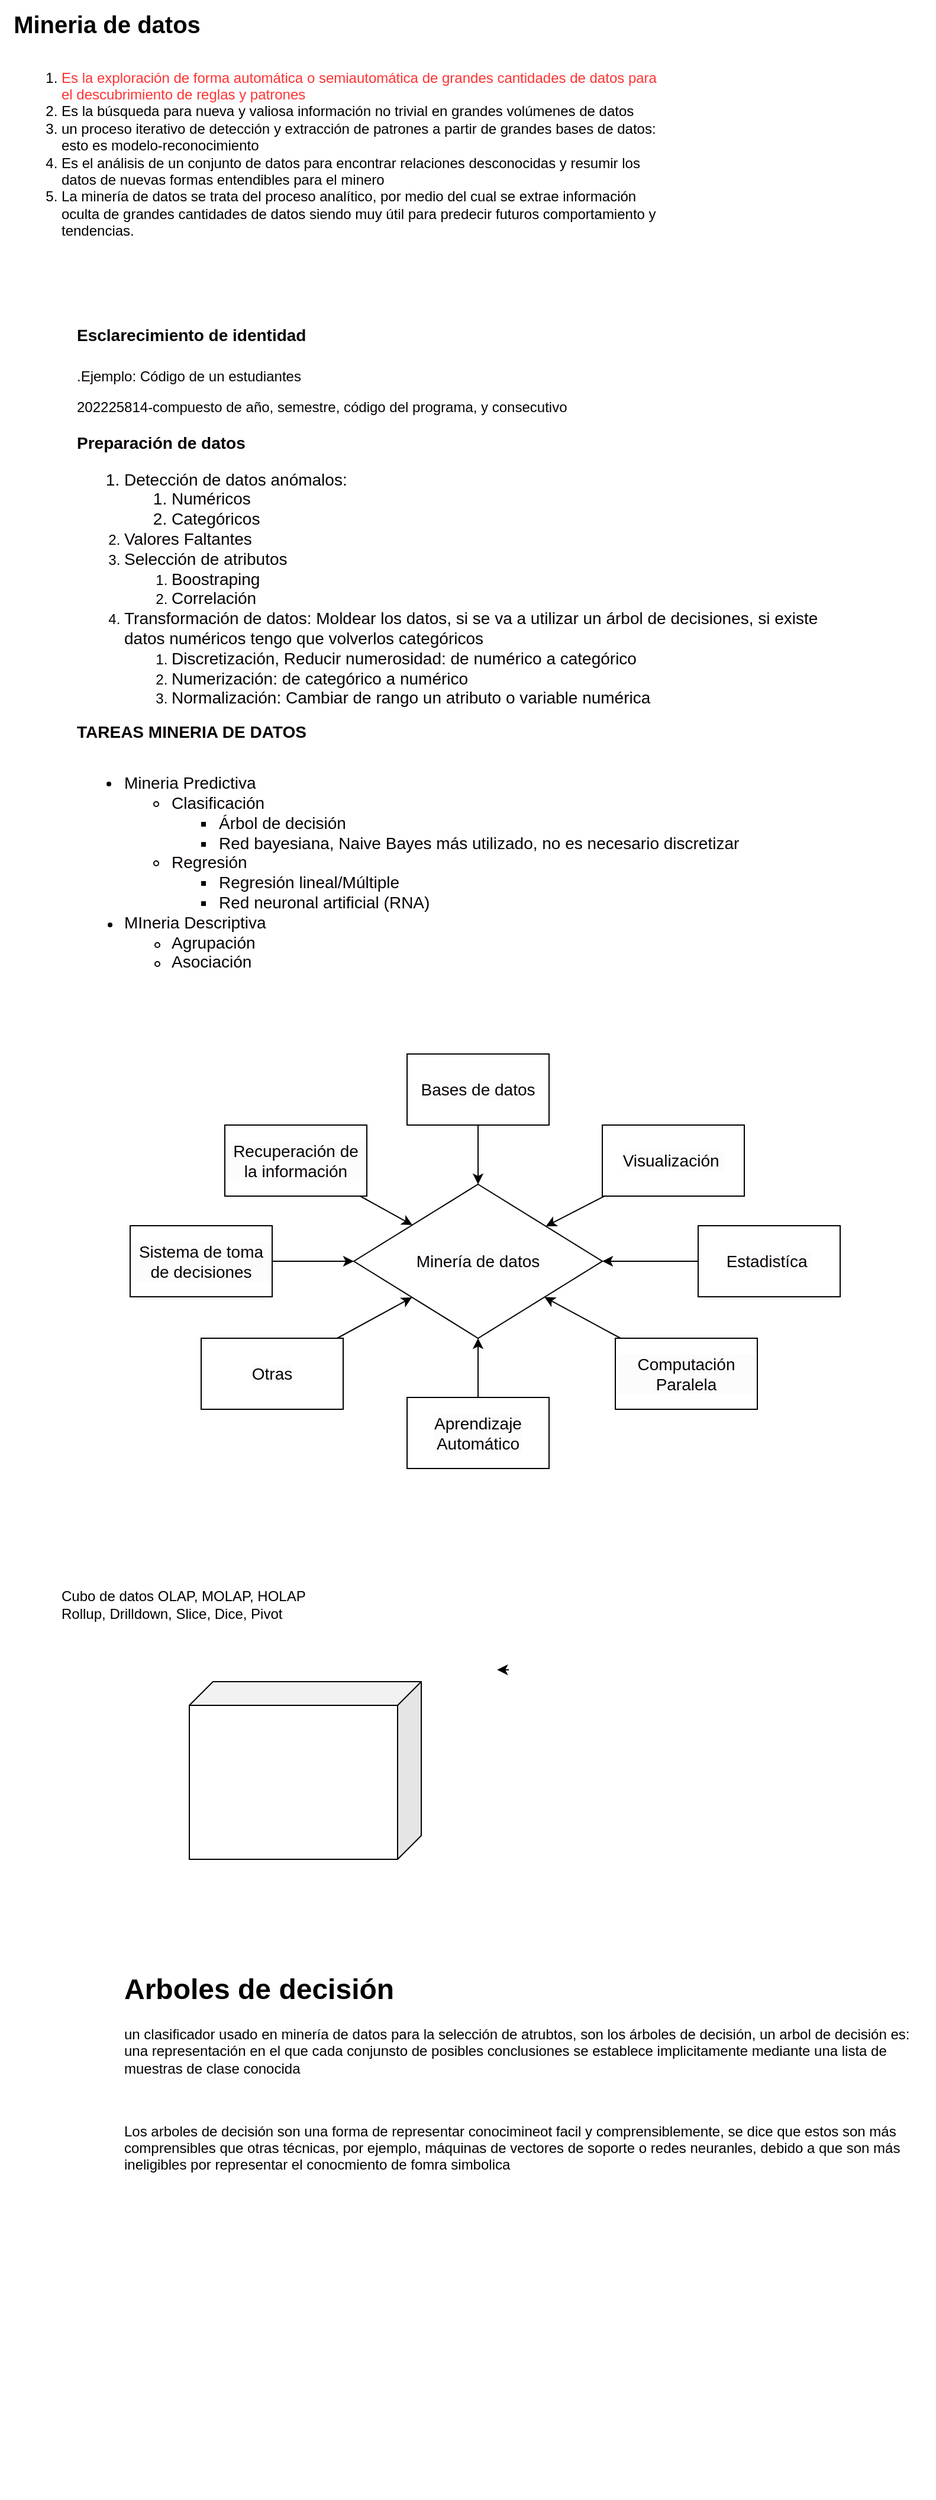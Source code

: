 <mxfile version="20.8.23" type="github">
  <diagram name="Página-1" id="TSq5aVHbMTyvOQhU0XD-">
    <mxGraphModel dx="1434" dy="796" grid="1" gridSize="10" guides="1" tooltips="1" connect="1" arrows="1" fold="1" page="1" pageScale="1" pageWidth="827" pageHeight="1169" math="0" shadow="0">
      <root>
        <mxCell id="0" />
        <mxCell id="1" parent="0" />
        <mxCell id="IPiXcc0ootGk9iN5v62f-1" value="&lt;b&gt;&lt;font style=&quot;font-size: 20px;&quot;&gt;Mineria de datos&lt;/font&gt;&lt;/b&gt;" style="text;html=1;align=center;verticalAlign=middle;resizable=0;points=[];autosize=1;strokeColor=none;fillColor=none;" parent="1" vertex="1">
          <mxGeometry x="10" y="30" width="180" height="40" as="geometry" />
        </mxCell>
        <mxCell id="IPiXcc0ootGk9iN5v62f-2" value="&lt;div style=&quot;&quot;&gt;&lt;ol&gt;&lt;li&gt;&lt;span style=&quot;background-color: initial;&quot;&gt;&lt;font color=&quot;#ff3333&quot;&gt;Es la exploración de forma automática o semiautomática de grandes cantidades de datos para el descubrimiento de reglas y patrones&lt;/font&gt;&lt;/span&gt;&lt;/li&gt;&lt;li&gt;Es la búsqueda para nueva y valiosa información no trivial en grandes volúmenes de datos&lt;/li&gt;&lt;li&gt;un proceso iterativo de detección y extracción de patrones a partir de grandes bases de datos: esto es modelo-reconocimiento&amp;nbsp;&lt;/li&gt;&lt;li&gt;Es el análisis de un conjunto de datos para encontrar relaciones desconocidas y resumir los datos de nuevas formas entendibles para el minero&amp;nbsp;&lt;/li&gt;&lt;li&gt;La minería de datos se trata del proceso analítico, por medio del cual se extrae información oculta de grandes cantidades de datos siendo muy útil para predecir futuros comportamiento y tendencias.&lt;/li&gt;&lt;/ol&gt;&lt;/div&gt;" style="text;html=1;strokeColor=none;fillColor=none;align=left;verticalAlign=middle;whiteSpace=wrap;rounded=0;" parent="1" vertex="1">
          <mxGeometry x="20" y="80" width="545" height="160" as="geometry" />
        </mxCell>
        <mxCell id="IPiXcc0ootGk9iN5v62f-8" value="&lt;h1&gt;&lt;font style=&quot;font-size: 14px;&quot;&gt;Esclarecimiento de identidad&amp;nbsp;&lt;/font&gt;&lt;/h1&gt;&lt;p&gt;.Ejemplo: Código de un estudiantes&lt;/p&gt;&lt;p&gt;202225814-compuesto de año, semestre, código del programa, y consecutivo&lt;/p&gt;&lt;p style=&quot;font-size: 14px;&quot;&gt;&lt;font style=&quot;font-size: 14px;&quot;&gt;&lt;b&gt;Preparación de datos&lt;/b&gt;&lt;/font&gt;&lt;/p&gt;&lt;p style=&quot;&quot;&gt;&lt;/p&gt;&lt;ol style=&quot;&quot;&gt;&lt;li style=&quot;font-size: 14px;&quot;&gt;Detección de datos anómalos:&amp;nbsp;&lt;/li&gt;&lt;ol style=&quot;font-size: 14px;&quot;&gt;&lt;li&gt;Numéricos&lt;/li&gt;&lt;li&gt;Categóricos&lt;/li&gt;&lt;/ol&gt;&lt;li style=&quot;&quot;&gt;&lt;span style=&quot;font-size: 14px;&quot;&gt;Valores Faltantes&lt;/span&gt;&lt;/li&gt;&lt;li style=&quot;&quot;&gt;&lt;span style=&quot;font-size: 14px;&quot;&gt;Selección de atributos&lt;/span&gt;&lt;/li&gt;&lt;ol&gt;&lt;li style=&quot;&quot;&gt;&lt;span style=&quot;font-size: 14px;&quot;&gt;Boostraping&lt;/span&gt;&lt;/li&gt;&lt;li style=&quot;&quot;&gt;&lt;span style=&quot;font-size: 14px;&quot;&gt;Correlación&lt;/span&gt;&lt;/li&gt;&lt;/ol&gt;&lt;li&gt;&lt;span style=&quot;font-size: 14px;&quot;&gt;Transformación de datos: Moldear los datos, si se va a utilizar un árbol&amp;nbsp;de decisiones, si existe datos numéricos tengo que volverlos categóricos&lt;/span&gt;&lt;/li&gt;&lt;ol&gt;&lt;li&gt;&lt;span style=&quot;font-size: 14px;&quot;&gt;Discretización, Reducir&amp;nbsp;numerosidad: de numérico a categórico&amp;nbsp;&lt;/span&gt;&lt;/li&gt;&lt;li&gt;&lt;span style=&quot;font-size: 14px;&quot;&gt;Numerización: de categórico&amp;nbsp;a&amp;nbsp;numérico&lt;/span&gt;&lt;/li&gt;&lt;li&gt;&lt;span style=&quot;font-size: 14px;&quot;&gt;Normalización: Cambiar de rango un atributo o variable numérica&lt;/span&gt;&lt;/li&gt;&lt;/ol&gt;&lt;/ol&gt;&lt;b style=&quot;font-size: 14px;&quot;&gt;TAREAS MINERIA DE DATOS&lt;/b&gt;&lt;br&gt;&lt;br&gt;&lt;ul style=&quot;&quot;&gt;&lt;li style=&quot;font-size: 14px;&quot;&gt;&lt;span style=&quot;font-size: 14px;&quot;&gt;Mineria Predictiva&lt;/span&gt;&lt;/li&gt;&lt;ul style=&quot;&quot;&gt;&lt;li style=&quot;font-size: 14px;&quot;&gt;&lt;span style=&quot;font-size: 14px;&quot;&gt;Clasificación&lt;/span&gt;&lt;/li&gt;&lt;ul style=&quot;font-size: 14px;&quot;&gt;&lt;li&gt;Árbol de decisión&lt;/li&gt;&lt;li&gt;Red bayesiana, Naive Bayes más utilizado, no es necesario discretizar&lt;/li&gt;&lt;/ul&gt;&lt;li style=&quot;font-size: 14px;&quot;&gt;&lt;span style=&quot;font-size: 14px;&quot;&gt;Regresión&lt;/span&gt;&lt;/li&gt;&lt;ul style=&quot;font-size: 14px;&quot;&gt;&lt;li&gt;Regresión lineal/Múltiple&lt;/li&gt;&lt;li&gt;Red neuronal artificial (RNA)&lt;/li&gt;&lt;/ul&gt;&lt;/ul&gt;&lt;li&gt;&lt;span style=&quot;font-size: 14px;&quot;&gt;MIneria Descriptiva&lt;/span&gt;&lt;/li&gt;&lt;ul&gt;&lt;li&gt;&lt;span style=&quot;font-size: 14px;&quot;&gt;Agrupación&lt;/span&gt;&lt;/li&gt;&lt;li&gt;&lt;span style=&quot;font-size: 14px;&quot;&gt;Asociación&lt;/span&gt;&lt;/li&gt;&lt;/ul&gt;&lt;/ul&gt;&lt;p&gt;&lt;/p&gt;" style="text;html=1;strokeColor=none;fillColor=none;spacing=5;spacingTop=-20;whiteSpace=wrap;overflow=hidden;rounded=0;fontSize=12;fontColor=#080202;" parent="1" vertex="1">
          <mxGeometry x="70" y="290" width="650" height="590" as="geometry" />
        </mxCell>
        <mxCell id="IPiXcc0ootGk9iN5v62f-14" value="Minería de datos" style="rhombus;whiteSpace=wrap;html=1;labelBackgroundColor=#FCFCFC;fontSize=14;fontColor=#080202;" parent="1" vertex="1">
          <mxGeometry x="309" y="1030" width="210" height="130" as="geometry" />
        </mxCell>
        <mxCell id="IPiXcc0ootGk9iN5v62f-25" value="" style="edgeStyle=none;rounded=0;orthogonalLoop=1;jettySize=auto;html=1;fontSize=14;fontColor=#080202;" parent="1" source="IPiXcc0ootGk9iN5v62f-15" target="IPiXcc0ootGk9iN5v62f-14" edge="1">
          <mxGeometry relative="1" as="geometry" />
        </mxCell>
        <mxCell id="IPiXcc0ootGk9iN5v62f-15" value="Bases de datos" style="rounded=0;whiteSpace=wrap;html=1;labelBackgroundColor=#FCFCFC;fontSize=14;fontColor=#080202;" parent="1" vertex="1">
          <mxGeometry x="354" y="920" width="120" height="60" as="geometry" />
        </mxCell>
        <mxCell id="IPiXcc0ootGk9iN5v62f-26" value="" style="edgeStyle=none;rounded=0;orthogonalLoop=1;jettySize=auto;html=1;fontSize=14;fontColor=#080202;" parent="1" source="IPiXcc0ootGk9iN5v62f-16" target="IPiXcc0ootGk9iN5v62f-14" edge="1">
          <mxGeometry relative="1" as="geometry" />
        </mxCell>
        <mxCell id="IPiXcc0ootGk9iN5v62f-16" value="Visualización&amp;nbsp;" style="rounded=0;whiteSpace=wrap;html=1;labelBackgroundColor=#FCFCFC;fontSize=14;fontColor=#080202;" parent="1" vertex="1">
          <mxGeometry x="519" y="980" width="120" height="60" as="geometry" />
        </mxCell>
        <mxCell id="IPiXcc0ootGk9iN5v62f-27" value="" style="edgeStyle=none;rounded=0;orthogonalLoop=1;jettySize=auto;html=1;fontSize=14;fontColor=#080202;" parent="1" source="IPiXcc0ootGk9iN5v62f-17" target="IPiXcc0ootGk9iN5v62f-14" edge="1">
          <mxGeometry relative="1" as="geometry" />
        </mxCell>
        <mxCell id="IPiXcc0ootGk9iN5v62f-17" value="Estadistíca&amp;nbsp;" style="rounded=0;whiteSpace=wrap;html=1;labelBackgroundColor=#FCFCFC;fontSize=14;fontColor=#080202;" parent="1" vertex="1">
          <mxGeometry x="600" y="1065" width="120" height="60" as="geometry" />
        </mxCell>
        <mxCell id="IPiXcc0ootGk9iN5v62f-28" value="" style="edgeStyle=none;rounded=0;orthogonalLoop=1;jettySize=auto;html=1;fontSize=14;fontColor=#080202;" parent="1" source="IPiXcc0ootGk9iN5v62f-18" target="IPiXcc0ootGk9iN5v62f-14" edge="1">
          <mxGeometry relative="1" as="geometry" />
        </mxCell>
        <mxCell id="IPiXcc0ootGk9iN5v62f-18" value="Computación Paralela" style="rounded=0;whiteSpace=wrap;html=1;labelBackgroundColor=#FCFCFC;fontSize=14;fontColor=#080202;" parent="1" vertex="1">
          <mxGeometry x="530" y="1160" width="120" height="60" as="geometry" />
        </mxCell>
        <mxCell id="IPiXcc0ootGk9iN5v62f-29" value="" style="edgeStyle=none;rounded=0;orthogonalLoop=1;jettySize=auto;html=1;fontSize=14;fontColor=#080202;" parent="1" source="IPiXcc0ootGk9iN5v62f-20" target="IPiXcc0ootGk9iN5v62f-14" edge="1">
          <mxGeometry relative="1" as="geometry" />
        </mxCell>
        <mxCell id="IPiXcc0ootGk9iN5v62f-20" value="Aprendizaje&lt;br&gt;Automático" style="rounded=0;whiteSpace=wrap;html=1;labelBackgroundColor=#FCFCFC;fontSize=14;fontColor=#080202;" parent="1" vertex="1">
          <mxGeometry x="354" y="1210" width="120" height="60" as="geometry" />
        </mxCell>
        <mxCell id="IPiXcc0ootGk9iN5v62f-30" value="" style="edgeStyle=none;rounded=0;orthogonalLoop=1;jettySize=auto;html=1;fontSize=14;fontColor=#080202;" parent="1" source="IPiXcc0ootGk9iN5v62f-21" target="IPiXcc0ootGk9iN5v62f-14" edge="1">
          <mxGeometry relative="1" as="geometry" />
        </mxCell>
        <mxCell id="IPiXcc0ootGk9iN5v62f-21" value="Otras" style="rounded=0;whiteSpace=wrap;html=1;labelBackgroundColor=#FCFCFC;fontSize=14;fontColor=#080202;" parent="1" vertex="1">
          <mxGeometry x="180" y="1160" width="120" height="60" as="geometry" />
        </mxCell>
        <mxCell id="IPiXcc0ootGk9iN5v62f-31" value="" style="edgeStyle=none;rounded=0;orthogonalLoop=1;jettySize=auto;html=1;fontSize=14;fontColor=#080202;" parent="1" source="IPiXcc0ootGk9iN5v62f-22" target="IPiXcc0ootGk9iN5v62f-14" edge="1">
          <mxGeometry relative="1" as="geometry" />
        </mxCell>
        <mxCell id="IPiXcc0ootGk9iN5v62f-22" value="Sistema de toma de decisiones" style="rounded=0;whiteSpace=wrap;html=1;labelBackgroundColor=#FCFCFC;fontSize=14;fontColor=#080202;" parent="1" vertex="1">
          <mxGeometry x="120" y="1065" width="120" height="60" as="geometry" />
        </mxCell>
        <mxCell id="IPiXcc0ootGk9iN5v62f-32" value="" style="edgeStyle=none;rounded=0;orthogonalLoop=1;jettySize=auto;html=1;fontSize=14;fontColor=#080202;" parent="1" source="IPiXcc0ootGk9iN5v62f-23" target="IPiXcc0ootGk9iN5v62f-14" edge="1">
          <mxGeometry relative="1" as="geometry" />
        </mxCell>
        <mxCell id="IPiXcc0ootGk9iN5v62f-23" value="Recuperación de la información" style="rounded=0;whiteSpace=wrap;html=1;labelBackgroundColor=#FCFCFC;fontSize=14;fontColor=#080202;" parent="1" vertex="1">
          <mxGeometry x="200" y="980" width="120" height="60" as="geometry" />
        </mxCell>
        <mxCell id="2vV9hl9YwarvWXq7e90B-1" value="Cubo de datos OLAP, MOLAP, HOLAP&lt;br&gt;Rollup, Drilldown, Slice, Dice, Pivot" style="text;html=1;strokeColor=none;fillColor=none;align=left;verticalAlign=middle;whiteSpace=wrap;rounded=0;" parent="1" vertex="1">
          <mxGeometry x="60" y="1330" width="380" height="110" as="geometry" />
        </mxCell>
        <mxCell id="2vV9hl9YwarvWXq7e90B-2" value="" style="shape=cube;whiteSpace=wrap;html=1;boundedLbl=1;backgroundOutline=1;darkOpacity=0.05;darkOpacity2=0.1;gradientColor=none;direction=east;flipH=1;" parent="1" vertex="1">
          <mxGeometry x="170" y="1450" width="196" height="150" as="geometry" />
        </mxCell>
        <mxCell id="2vV9hl9YwarvWXq7e90B-3" style="edgeStyle=orthogonalEdgeStyle;rounded=0;orthogonalLoop=1;jettySize=auto;html=1;exitX=1;exitY=1;exitDx=0;exitDy=0;entryX=0.974;entryY=1;entryDx=0;entryDy=0;entryPerimeter=0;" parent="1" source="2vV9hl9YwarvWXq7e90B-1" target="2vV9hl9YwarvWXq7e90B-1" edge="1">
          <mxGeometry relative="1" as="geometry" />
        </mxCell>
        <mxCell id="uo7tSWMs7gZMykp-oGX3-2" value="&lt;h1&gt;Arboles de decisión&lt;/h1&gt;&lt;p&gt;un clasificador usado en minería de datos para la selección de atrubtos, son los árboles de decisión, un arbol de decisión es: una representación en el que cada conjunsto de posibles conclusiones se establece implicitamente mediante una lista de muestras de clase conocida&lt;/p&gt;&lt;p&gt;&lt;br&gt;&lt;/p&gt;&lt;p&gt;Los arboles de decisión son una forma de representar conocimineot facil y comprensiblemente, se dice que estos son más comprensibles que otras técnicas, por ejemplo, máquinas de vectores de soporte o redes neuranles, debido a que son más ineligibles por representar el conocmiento de fomra simbolica&lt;/p&gt;&lt;p&gt;&lt;br&gt;&lt;/p&gt;&lt;p&gt;&lt;br&gt;&lt;/p&gt;&lt;p&gt;&lt;br&gt;&lt;/p&gt;&lt;p&gt;&lt;br&gt;&lt;/p&gt;&lt;p&gt;&lt;br&gt;&lt;/p&gt;&lt;p&gt;&lt;br&gt;&lt;/p&gt;&lt;p&gt;&lt;br&gt;&lt;/p&gt;" style="text;html=1;strokeColor=none;fillColor=none;spacing=5;spacingTop=-20;whiteSpace=wrap;overflow=hidden;rounded=0;" vertex="1" parent="1">
          <mxGeometry x="110" y="1690" width="690" height="450" as="geometry" />
        </mxCell>
      </root>
    </mxGraphModel>
  </diagram>
</mxfile>
